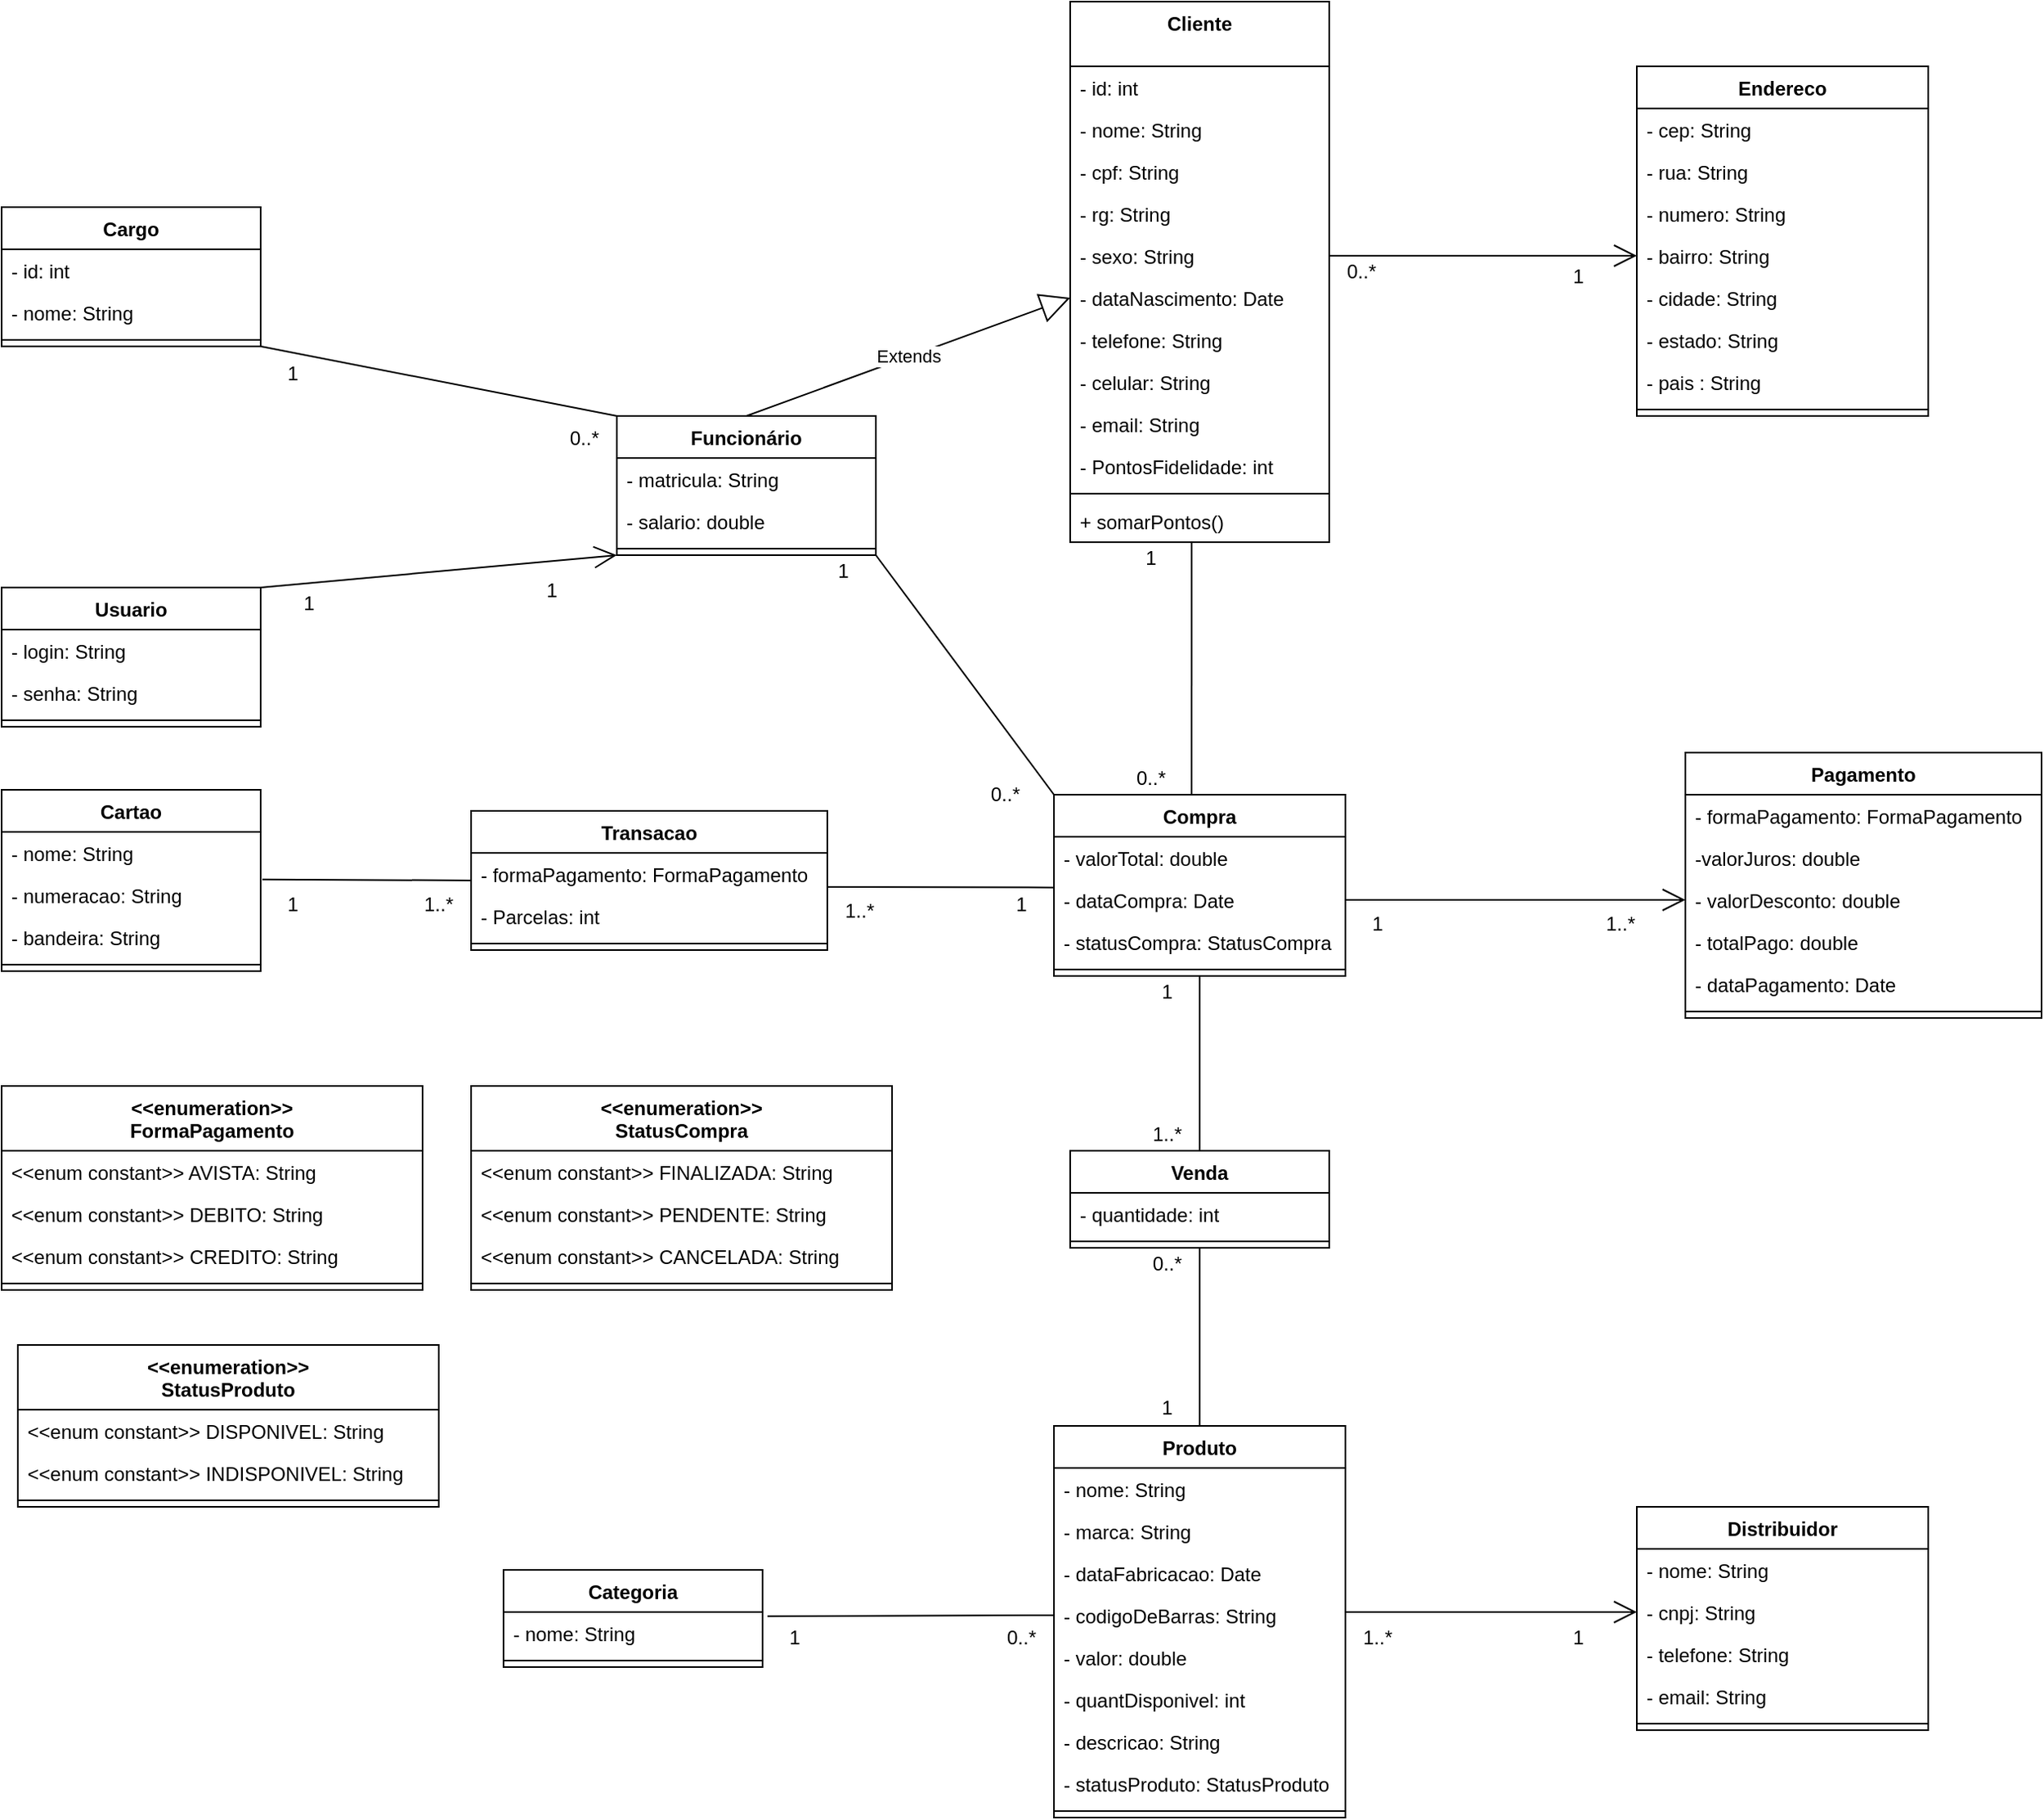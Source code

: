 <mxfile version="13.6.5" type="github">
  <diagram id="C5RBs43oDa-KdzZeNtuy" name="Page-1">
    <mxGraphModel dx="1609" dy="437" grid="1" gridSize="10" guides="1" tooltips="1" connect="1" arrows="1" fold="1" page="1" pageScale="1" pageWidth="827" pageHeight="1169" math="0" shadow="0">
      <root>
        <mxCell id="WIyWlLk6GJQsqaUBKTNV-0" />
        <mxCell id="WIyWlLk6GJQsqaUBKTNV-1" parent="WIyWlLk6GJQsqaUBKTNV-0" />
        <mxCell id="qI1OpF42xmCA_vxjapQO-12" value="Endereco" style="swimlane;fontStyle=1;align=center;verticalAlign=top;childLayout=stackLayout;horizontal=1;startSize=26;horizontalStack=0;resizeParent=1;resizeParentMax=0;resizeLast=0;collapsible=1;marginBottom=0;" parent="WIyWlLk6GJQsqaUBKTNV-1" vertex="1">
          <mxGeometry x="450" y="110" width="180" height="216" as="geometry" />
        </mxCell>
        <mxCell id="qI1OpF42xmCA_vxjapQO-13" value="- cep: String" style="text;strokeColor=none;fillColor=none;align=left;verticalAlign=top;spacingLeft=4;spacingRight=4;overflow=hidden;rotatable=0;points=[[0,0.5],[1,0.5]];portConstraint=eastwest;" parent="qI1OpF42xmCA_vxjapQO-12" vertex="1">
          <mxGeometry y="26" width="180" height="26" as="geometry" />
        </mxCell>
        <mxCell id="qI1OpF42xmCA_vxjapQO-14" value="- rua: String" style="text;strokeColor=none;fillColor=none;align=left;verticalAlign=top;spacingLeft=4;spacingRight=4;overflow=hidden;rotatable=0;points=[[0,0.5],[1,0.5]];portConstraint=eastwest;" parent="qI1OpF42xmCA_vxjapQO-12" vertex="1">
          <mxGeometry y="52" width="180" height="26" as="geometry" />
        </mxCell>
        <mxCell id="qI1OpF42xmCA_vxjapQO-15" value="- numero: String" style="text;strokeColor=none;fillColor=none;align=left;verticalAlign=top;spacingLeft=4;spacingRight=4;overflow=hidden;rotatable=0;points=[[0,0.5],[1,0.5]];portConstraint=eastwest;" parent="qI1OpF42xmCA_vxjapQO-12" vertex="1">
          <mxGeometry y="78" width="180" height="26" as="geometry" />
        </mxCell>
        <mxCell id="qI1OpF42xmCA_vxjapQO-16" value="- bairro: String" style="text;strokeColor=none;fillColor=none;align=left;verticalAlign=top;spacingLeft=4;spacingRight=4;overflow=hidden;rotatable=0;points=[[0,0.5],[1,0.5]];portConstraint=eastwest;" parent="qI1OpF42xmCA_vxjapQO-12" vertex="1">
          <mxGeometry y="104" width="180" height="26" as="geometry" />
        </mxCell>
        <mxCell id="qI1OpF42xmCA_vxjapQO-17" value="- cidade: String" style="text;strokeColor=none;fillColor=none;align=left;verticalAlign=top;spacingLeft=4;spacingRight=4;overflow=hidden;rotatable=0;points=[[0,0.5],[1,0.5]];portConstraint=eastwest;" parent="qI1OpF42xmCA_vxjapQO-12" vertex="1">
          <mxGeometry y="130" width="180" height="26" as="geometry" />
        </mxCell>
        <mxCell id="qI1OpF42xmCA_vxjapQO-18" value="- estado: String" style="text;strokeColor=none;fillColor=none;align=left;verticalAlign=top;spacingLeft=4;spacingRight=4;overflow=hidden;rotatable=0;points=[[0,0.5],[1,0.5]];portConstraint=eastwest;" parent="qI1OpF42xmCA_vxjapQO-12" vertex="1">
          <mxGeometry y="156" width="180" height="26" as="geometry" />
        </mxCell>
        <mxCell id="qI1OpF42xmCA_vxjapQO-19" value="- pais : String" style="text;strokeColor=none;fillColor=none;align=left;verticalAlign=top;spacingLeft=4;spacingRight=4;overflow=hidden;rotatable=0;points=[[0,0.5],[1,0.5]];portConstraint=eastwest;" parent="qI1OpF42xmCA_vxjapQO-12" vertex="1">
          <mxGeometry y="182" width="180" height="26" as="geometry" />
        </mxCell>
        <mxCell id="qI1OpF42xmCA_vxjapQO-22" value="" style="line;strokeWidth=1;fillColor=none;align=left;verticalAlign=middle;spacingTop=-1;spacingLeft=3;spacingRight=3;rotatable=0;labelPosition=right;points=[];portConstraint=eastwest;" parent="qI1OpF42xmCA_vxjapQO-12" vertex="1">
          <mxGeometry y="208" width="180" height="8" as="geometry" />
        </mxCell>
        <mxCell id="7NoG3UNUl1E0J3AhjVk_-10" value="Cliente" style="swimlane;fontStyle=1;align=center;verticalAlign=top;childLayout=stackLayout;horizontal=1;startSize=40;horizontalStack=0;resizeParent=1;resizeParentMax=0;resizeLast=0;collapsible=1;marginBottom=0;" parent="WIyWlLk6GJQsqaUBKTNV-1" vertex="1">
          <mxGeometry x="100" y="70" width="160" height="334" as="geometry" />
        </mxCell>
        <mxCell id="7NoG3UNUl1E0J3AhjVk_-18" value="- id: int " style="text;strokeColor=none;fillColor=none;align=left;verticalAlign=top;spacingLeft=4;spacingRight=4;overflow=hidden;rotatable=0;points=[[0,0.5],[1,0.5]];portConstraint=eastwest;" parent="7NoG3UNUl1E0J3AhjVk_-10" vertex="1">
          <mxGeometry y="40" width="160" height="26" as="geometry" />
        </mxCell>
        <mxCell id="7NoG3UNUl1E0J3AhjVk_-14" value="- nome: String" style="text;strokeColor=none;fillColor=none;align=left;verticalAlign=top;spacingLeft=4;spacingRight=4;overflow=hidden;rotatable=0;points=[[0,0.5],[1,0.5]];portConstraint=eastwest;" parent="7NoG3UNUl1E0J3AhjVk_-10" vertex="1">
          <mxGeometry y="66" width="160" height="26" as="geometry" />
        </mxCell>
        <mxCell id="7NoG3UNUl1E0J3AhjVk_-15" value="- cpf: String" style="text;strokeColor=none;fillColor=none;align=left;verticalAlign=top;spacingLeft=4;spacingRight=4;overflow=hidden;rotatable=0;points=[[0,0.5],[1,0.5]];portConstraint=eastwest;" parent="7NoG3UNUl1E0J3AhjVk_-10" vertex="1">
          <mxGeometry y="92" width="160" height="26" as="geometry" />
        </mxCell>
        <mxCell id="7NoG3UNUl1E0J3AhjVk_-11" value="- rg: String" style="text;strokeColor=none;fillColor=none;align=left;verticalAlign=top;spacingLeft=4;spacingRight=4;overflow=hidden;rotatable=0;points=[[0,0.5],[1,0.5]];portConstraint=eastwest;" parent="7NoG3UNUl1E0J3AhjVk_-10" vertex="1">
          <mxGeometry y="118" width="160" height="26" as="geometry" />
        </mxCell>
        <mxCell id="7NoG3UNUl1E0J3AhjVk_-22" value="- sexo: String" style="text;strokeColor=none;fillColor=none;align=left;verticalAlign=top;spacingLeft=4;spacingRight=4;overflow=hidden;rotatable=0;points=[[0,0.5],[1,0.5]];portConstraint=eastwest;" parent="7NoG3UNUl1E0J3AhjVk_-10" vertex="1">
          <mxGeometry y="144" width="160" height="26" as="geometry" />
        </mxCell>
        <mxCell id="7NoG3UNUl1E0J3AhjVk_-23" value="- dataNascimento: Date" style="text;strokeColor=none;fillColor=none;align=left;verticalAlign=top;spacingLeft=4;spacingRight=4;overflow=hidden;rotatable=0;points=[[0,0.5],[1,0.5]];portConstraint=eastwest;" parent="7NoG3UNUl1E0J3AhjVk_-10" vertex="1">
          <mxGeometry y="170" width="160" height="26" as="geometry" />
        </mxCell>
        <mxCell id="7NoG3UNUl1E0J3AhjVk_-19" value="- telefone: String" style="text;strokeColor=none;fillColor=none;align=left;verticalAlign=top;spacingLeft=4;spacingRight=4;overflow=hidden;rotatable=0;points=[[0,0.5],[1,0.5]];portConstraint=eastwest;" parent="7NoG3UNUl1E0J3AhjVk_-10" vertex="1">
          <mxGeometry y="196" width="160" height="26" as="geometry" />
        </mxCell>
        <mxCell id="7NoG3UNUl1E0J3AhjVk_-20" value="- celular: String" style="text;strokeColor=none;fillColor=none;align=left;verticalAlign=top;spacingLeft=4;spacingRight=4;overflow=hidden;rotatable=0;points=[[0,0.5],[1,0.5]];portConstraint=eastwest;" parent="7NoG3UNUl1E0J3AhjVk_-10" vertex="1">
          <mxGeometry y="222" width="160" height="26" as="geometry" />
        </mxCell>
        <mxCell id="7NoG3UNUl1E0J3AhjVk_-21" value="- email: String" style="text;strokeColor=none;fillColor=none;align=left;verticalAlign=top;spacingLeft=4;spacingRight=4;overflow=hidden;rotatable=0;points=[[0,0.5],[1,0.5]];portConstraint=eastwest;" parent="7NoG3UNUl1E0J3AhjVk_-10" vertex="1">
          <mxGeometry y="248" width="160" height="26" as="geometry" />
        </mxCell>
        <mxCell id="7NoG3UNUl1E0J3AhjVk_-25" value="- PontosFidelidade: int" style="text;strokeColor=none;fillColor=none;align=left;verticalAlign=top;spacingLeft=4;spacingRight=4;overflow=hidden;rotatable=0;points=[[0,0.5],[1,0.5]];portConstraint=eastwest;" parent="7NoG3UNUl1E0J3AhjVk_-10" vertex="1">
          <mxGeometry y="274" width="160" height="26" as="geometry" />
        </mxCell>
        <mxCell id="7NoG3UNUl1E0J3AhjVk_-12" value="" style="line;strokeWidth=1;fillColor=none;align=left;verticalAlign=middle;spacingTop=-1;spacingLeft=3;spacingRight=3;rotatable=0;labelPosition=right;points=[];portConstraint=eastwest;" parent="7NoG3UNUl1E0J3AhjVk_-10" vertex="1">
          <mxGeometry y="300" width="160" height="8" as="geometry" />
        </mxCell>
        <mxCell id="7NoG3UNUl1E0J3AhjVk_-27" value="+ somarPontos()" style="text;strokeColor=none;fillColor=none;align=left;verticalAlign=top;spacingLeft=4;spacingRight=4;overflow=hidden;rotatable=0;points=[[0,0.5],[1,0.5]];portConstraint=eastwest;" parent="7NoG3UNUl1E0J3AhjVk_-10" vertex="1">
          <mxGeometry y="308" width="160" height="26" as="geometry" />
        </mxCell>
        <mxCell id="7NoG3UNUl1E0J3AhjVk_-28" value="Funcionário" style="swimlane;fontStyle=1;align=center;verticalAlign=top;childLayout=stackLayout;horizontal=1;startSize=26;horizontalStack=0;resizeParent=1;resizeParentMax=0;resizeLast=0;collapsible=1;marginBottom=0;" parent="WIyWlLk6GJQsqaUBKTNV-1" vertex="1">
          <mxGeometry x="-180" y="326" width="160" height="86" as="geometry" />
        </mxCell>
        <mxCell id="7NoG3UNUl1E0J3AhjVk_-29" value="- matricula: String" style="text;strokeColor=none;fillColor=none;align=left;verticalAlign=top;spacingLeft=4;spacingRight=4;overflow=hidden;rotatable=0;points=[[0,0.5],[1,0.5]];portConstraint=eastwest;" parent="7NoG3UNUl1E0J3AhjVk_-28" vertex="1">
          <mxGeometry y="26" width="160" height="26" as="geometry" />
        </mxCell>
        <mxCell id="7NoG3UNUl1E0J3AhjVk_-32" value="- salario: double" style="text;strokeColor=none;fillColor=none;align=left;verticalAlign=top;spacingLeft=4;spacingRight=4;overflow=hidden;rotatable=0;points=[[0,0.5],[1,0.5]];portConstraint=eastwest;" parent="7NoG3UNUl1E0J3AhjVk_-28" vertex="1">
          <mxGeometry y="52" width="160" height="26" as="geometry" />
        </mxCell>
        <mxCell id="7NoG3UNUl1E0J3AhjVk_-30" value="" style="line;strokeWidth=1;fillColor=none;align=left;verticalAlign=middle;spacingTop=-1;spacingLeft=3;spacingRight=3;rotatable=0;labelPosition=right;points=[];portConstraint=eastwest;" parent="7NoG3UNUl1E0J3AhjVk_-28" vertex="1">
          <mxGeometry y="78" width="160" height="8" as="geometry" />
        </mxCell>
        <mxCell id="TC2_p8cosXLe8FMcgoBt-4" value="" style="endArrow=open;endFill=1;endSize=12;html=1;entryX=0;entryY=0.5;entryDx=0;entryDy=0;exitX=1;exitY=0.5;exitDx=0;exitDy=0;" edge="1" parent="WIyWlLk6GJQsqaUBKTNV-1" source="7NoG3UNUl1E0J3AhjVk_-22" target="qI1OpF42xmCA_vxjapQO-16">
          <mxGeometry width="160" relative="1" as="geometry">
            <mxPoint x="240" y="280" as="sourcePoint" />
            <mxPoint x="400" y="280" as="targetPoint" />
          </mxGeometry>
        </mxCell>
        <mxCell id="TC2_p8cosXLe8FMcgoBt-5" value="0..*" style="text;html=1;strokeColor=none;fillColor=none;align=center;verticalAlign=middle;whiteSpace=wrap;rounded=0;" vertex="1" parent="WIyWlLk6GJQsqaUBKTNV-1">
          <mxGeometry x="260" y="227" width="40" height="20" as="geometry" />
        </mxCell>
        <mxCell id="TC2_p8cosXLe8FMcgoBt-6" value="1" style="text;html=1;strokeColor=none;fillColor=none;align=center;verticalAlign=middle;whiteSpace=wrap;rounded=0;" vertex="1" parent="WIyWlLk6GJQsqaUBKTNV-1">
          <mxGeometry x="394" y="230" width="40" height="20" as="geometry" />
        </mxCell>
        <mxCell id="TC2_p8cosXLe8FMcgoBt-9" value="Extends" style="endArrow=block;endSize=16;endFill=0;html=1;entryX=0;entryY=0.5;entryDx=0;entryDy=0;exitX=0.5;exitY=0;exitDx=0;exitDy=0;" edge="1" parent="WIyWlLk6GJQsqaUBKTNV-1" source="7NoG3UNUl1E0J3AhjVk_-28" target="7NoG3UNUl1E0J3AhjVk_-23">
          <mxGeometry width="160" relative="1" as="geometry">
            <mxPoint x="-340" y="380" as="sourcePoint" />
            <mxPoint x="-180" y="380" as="targetPoint" />
          </mxGeometry>
        </mxCell>
        <mxCell id="7NoG3UNUl1E0J3AhjVk_-61" value="Compra" style="swimlane;fontStyle=1;align=center;verticalAlign=top;childLayout=stackLayout;horizontal=1;startSize=26;horizontalStack=0;resizeParent=1;resizeParentMax=0;resizeLast=0;collapsible=1;marginBottom=0;" parent="WIyWlLk6GJQsqaUBKTNV-1" vertex="1">
          <mxGeometry x="90" y="560" width="180" height="112" as="geometry" />
        </mxCell>
        <mxCell id="7NoG3UNUl1E0J3AhjVk_-62" value="- valorTotal: double" style="text;strokeColor=none;fillColor=none;align=left;verticalAlign=top;spacingLeft=4;spacingRight=4;overflow=hidden;rotatable=0;points=[[0,0.5],[1,0.5]];portConstraint=eastwest;" parent="7NoG3UNUl1E0J3AhjVk_-61" vertex="1">
          <mxGeometry y="26" width="180" height="26" as="geometry" />
        </mxCell>
        <mxCell id="7NoG3UNUl1E0J3AhjVk_-66" value="- dataCompra: Date" style="text;strokeColor=none;fillColor=none;align=left;verticalAlign=top;spacingLeft=4;spacingRight=4;overflow=hidden;rotatable=0;points=[[0,0.5],[1,0.5]];portConstraint=eastwest;" parent="7NoG3UNUl1E0J3AhjVk_-61" vertex="1">
          <mxGeometry y="52" width="180" height="26" as="geometry" />
        </mxCell>
        <mxCell id="7NoG3UNUl1E0J3AhjVk_-79" value="- statusCompra: StatusCompra" style="text;strokeColor=none;fillColor=none;align=left;verticalAlign=top;spacingLeft=4;spacingRight=4;overflow=hidden;rotatable=0;points=[[0,0.5],[1,0.5]];portConstraint=eastwest;" parent="7NoG3UNUl1E0J3AhjVk_-61" vertex="1">
          <mxGeometry y="78" width="180" height="26" as="geometry" />
        </mxCell>
        <mxCell id="7NoG3UNUl1E0J3AhjVk_-63" value="" style="line;strokeWidth=1;fillColor=none;align=left;verticalAlign=middle;spacingTop=-1;spacingLeft=3;spacingRight=3;rotatable=0;labelPosition=right;points=[];portConstraint=eastwest;" parent="7NoG3UNUl1E0J3AhjVk_-61" vertex="1">
          <mxGeometry y="104" width="180" height="8" as="geometry" />
        </mxCell>
        <mxCell id="TC2_p8cosXLe8FMcgoBt-10" value="" style="endArrow=none;html=1;entryX=0.469;entryY=1;entryDx=0;entryDy=0;entryPerimeter=0;" edge="1" parent="WIyWlLk6GJQsqaUBKTNV-1" target="7NoG3UNUl1E0J3AhjVk_-27">
          <mxGeometry width="50" height="50" relative="1" as="geometry">
            <mxPoint x="175" y="560" as="sourcePoint" />
            <mxPoint x="230" y="550" as="targetPoint" />
          </mxGeometry>
        </mxCell>
        <mxCell id="TC2_p8cosXLe8FMcgoBt-11" value="0..*" style="text;html=1;strokeColor=none;fillColor=none;align=center;verticalAlign=middle;whiteSpace=wrap;rounded=0;" vertex="1" parent="WIyWlLk6GJQsqaUBKTNV-1">
          <mxGeometry x="130" y="540" width="40" height="20" as="geometry" />
        </mxCell>
        <mxCell id="TC2_p8cosXLe8FMcgoBt-12" value="1" style="text;html=1;strokeColor=none;fillColor=none;align=center;verticalAlign=middle;whiteSpace=wrap;rounded=0;" vertex="1" parent="WIyWlLk6GJQsqaUBKTNV-1">
          <mxGeometry x="130" y="404" width="40" height="20" as="geometry" />
        </mxCell>
        <mxCell id="TC2_p8cosXLe8FMcgoBt-13" value="" style="endArrow=none;html=1;exitX=0;exitY=0;exitDx=0;exitDy=0;entryX=1;entryY=1;entryDx=0;entryDy=0;" edge="1" parent="WIyWlLk6GJQsqaUBKTNV-1" source="7NoG3UNUl1E0J3AhjVk_-61" target="7NoG3UNUl1E0J3AhjVk_-28">
          <mxGeometry width="50" height="50" relative="1" as="geometry">
            <mxPoint x="180" y="500" as="sourcePoint" />
            <mxPoint x="230" y="450" as="targetPoint" />
          </mxGeometry>
        </mxCell>
        <mxCell id="TC2_p8cosXLe8FMcgoBt-14" value="0..*" style="text;html=1;strokeColor=none;fillColor=none;align=center;verticalAlign=middle;whiteSpace=wrap;rounded=0;" vertex="1" parent="WIyWlLk6GJQsqaUBKTNV-1">
          <mxGeometry x="40" y="550" width="40" height="20" as="geometry" />
        </mxCell>
        <mxCell id="TC2_p8cosXLe8FMcgoBt-15" value="1" style="text;html=1;strokeColor=none;fillColor=none;align=center;verticalAlign=middle;whiteSpace=wrap;rounded=0;" vertex="1" parent="WIyWlLk6GJQsqaUBKTNV-1">
          <mxGeometry x="-60" y="412" width="40" height="20" as="geometry" />
        </mxCell>
        <mxCell id="7NoG3UNUl1E0J3AhjVk_-67" value="Pagamento" style="swimlane;fontStyle=1;align=center;verticalAlign=top;childLayout=stackLayout;horizontal=1;startSize=26;horizontalStack=0;resizeParent=1;resizeParentMax=0;resizeLast=0;collapsible=1;marginBottom=0;" parent="WIyWlLk6GJQsqaUBKTNV-1" vertex="1">
          <mxGeometry x="480" y="534" width="220" height="164" as="geometry" />
        </mxCell>
        <mxCell id="qI1OpF42xmCA_vxjapQO-11" value="- formaPagamento: FormaPagamento" style="text;strokeColor=none;fillColor=none;align=left;verticalAlign=top;spacingLeft=4;spacingRight=4;overflow=hidden;rotatable=0;points=[[0,0.5],[1,0.5]];portConstraint=eastwest;" parent="7NoG3UNUl1E0J3AhjVk_-67" vertex="1">
          <mxGeometry y="26" width="220" height="26" as="geometry" />
        </mxCell>
        <mxCell id="7NoG3UNUl1E0J3AhjVk_-71" value="-valorJuros: double" style="text;strokeColor=none;fillColor=none;align=left;verticalAlign=top;spacingLeft=4;spacingRight=4;overflow=hidden;rotatable=0;points=[[0,0.5],[1,0.5]];portConstraint=eastwest;" parent="7NoG3UNUl1E0J3AhjVk_-67" vertex="1">
          <mxGeometry y="52" width="220" height="26" as="geometry" />
        </mxCell>
        <mxCell id="7NoG3UNUl1E0J3AhjVk_-68" value="- valorDesconto: double" style="text;strokeColor=none;fillColor=none;align=left;verticalAlign=top;spacingLeft=4;spacingRight=4;overflow=hidden;rotatable=0;points=[[0,0.5],[1,0.5]];portConstraint=eastwest;" parent="7NoG3UNUl1E0J3AhjVk_-67" vertex="1">
          <mxGeometry y="78" width="220" height="26" as="geometry" />
        </mxCell>
        <mxCell id="7NoG3UNUl1E0J3AhjVk_-72" value="- totalPago: double" style="text;strokeColor=none;fillColor=none;align=left;verticalAlign=top;spacingLeft=4;spacingRight=4;overflow=hidden;rotatable=0;points=[[0,0.5],[1,0.5]];portConstraint=eastwest;" parent="7NoG3UNUl1E0J3AhjVk_-67" vertex="1">
          <mxGeometry y="104" width="220" height="26" as="geometry" />
        </mxCell>
        <mxCell id="7NoG3UNUl1E0J3AhjVk_-73" value="- dataPagamento: Date" style="text;strokeColor=none;fillColor=none;align=left;verticalAlign=top;spacingLeft=4;spacingRight=4;overflow=hidden;rotatable=0;points=[[0,0.5],[1,0.5]];portConstraint=eastwest;" parent="7NoG3UNUl1E0J3AhjVk_-67" vertex="1">
          <mxGeometry y="130" width="220" height="26" as="geometry" />
        </mxCell>
        <mxCell id="7NoG3UNUl1E0J3AhjVk_-69" value="" style="line;strokeWidth=1;fillColor=none;align=left;verticalAlign=middle;spacingTop=-1;spacingLeft=3;spacingRight=3;rotatable=0;labelPosition=right;points=[];portConstraint=eastwest;" parent="7NoG3UNUl1E0J3AhjVk_-67" vertex="1">
          <mxGeometry y="156" width="220" height="8" as="geometry" />
        </mxCell>
        <mxCell id="TC2_p8cosXLe8FMcgoBt-24" value="Transacao" style="swimlane;fontStyle=1;align=center;verticalAlign=top;childLayout=stackLayout;horizontal=1;startSize=26;horizontalStack=0;resizeParent=1;resizeParentMax=0;resizeLast=0;collapsible=1;marginBottom=0;" vertex="1" parent="WIyWlLk6GJQsqaUBKTNV-1">
          <mxGeometry x="-270" y="570" width="220" height="86" as="geometry" />
        </mxCell>
        <mxCell id="TC2_p8cosXLe8FMcgoBt-41" value="- formaPagamento: FormaPagamento" style="text;strokeColor=none;fillColor=none;align=left;verticalAlign=top;spacingLeft=4;spacingRight=4;overflow=hidden;rotatable=0;points=[[0,0.5],[1,0.5]];portConstraint=eastwest;" vertex="1" parent="TC2_p8cosXLe8FMcgoBt-24">
          <mxGeometry y="26" width="220" height="26" as="geometry" />
        </mxCell>
        <mxCell id="TC2_p8cosXLe8FMcgoBt-25" value="- Parcelas: int" style="text;strokeColor=none;fillColor=none;align=left;verticalAlign=top;spacingLeft=4;spacingRight=4;overflow=hidden;rotatable=0;points=[[0,0.5],[1,0.5]];portConstraint=eastwest;" vertex="1" parent="TC2_p8cosXLe8FMcgoBt-24">
          <mxGeometry y="52" width="220" height="26" as="geometry" />
        </mxCell>
        <mxCell id="TC2_p8cosXLe8FMcgoBt-26" value="" style="line;strokeWidth=1;fillColor=none;align=left;verticalAlign=middle;spacingTop=-1;spacingLeft=3;spacingRight=3;rotatable=0;labelPosition=right;points=[];portConstraint=eastwest;" vertex="1" parent="TC2_p8cosXLe8FMcgoBt-24">
          <mxGeometry y="78" width="220" height="8" as="geometry" />
        </mxCell>
        <mxCell id="qI1OpF42xmCA_vxjapQO-31" value="Cartao" style="swimlane;fontStyle=1;align=center;verticalAlign=top;childLayout=stackLayout;horizontal=1;startSize=26;horizontalStack=0;resizeParent=1;resizeParentMax=0;resizeLast=0;collapsible=1;marginBottom=0;" parent="WIyWlLk6GJQsqaUBKTNV-1" vertex="1">
          <mxGeometry x="-560" y="557" width="160" height="112" as="geometry" />
        </mxCell>
        <mxCell id="qI1OpF42xmCA_vxjapQO-32" value="- nome: String" style="text;strokeColor=none;fillColor=none;align=left;verticalAlign=top;spacingLeft=4;spacingRight=4;overflow=hidden;rotatable=0;points=[[0,0.5],[1,0.5]];portConstraint=eastwest;" parent="qI1OpF42xmCA_vxjapQO-31" vertex="1">
          <mxGeometry y="26" width="160" height="26" as="geometry" />
        </mxCell>
        <mxCell id="qI1OpF42xmCA_vxjapQO-33" value="- numeracao: String" style="text;strokeColor=none;fillColor=none;align=left;verticalAlign=top;spacingLeft=4;spacingRight=4;overflow=hidden;rotatable=0;points=[[0,0.5],[1,0.5]];portConstraint=eastwest;" parent="qI1OpF42xmCA_vxjapQO-31" vertex="1">
          <mxGeometry y="52" width="160" height="26" as="geometry" />
        </mxCell>
        <mxCell id="qI1OpF42xmCA_vxjapQO-35" value="- bandeira: String" style="text;strokeColor=none;fillColor=none;align=left;verticalAlign=top;spacingLeft=4;spacingRight=4;overflow=hidden;rotatable=0;points=[[0,0.5],[1,0.5]];portConstraint=eastwest;" parent="qI1OpF42xmCA_vxjapQO-31" vertex="1">
          <mxGeometry y="78" width="160" height="26" as="geometry" />
        </mxCell>
        <mxCell id="qI1OpF42xmCA_vxjapQO-34" value="" style="line;strokeWidth=1;fillColor=none;align=left;verticalAlign=middle;spacingTop=-1;spacingLeft=3;spacingRight=3;rotatable=0;labelPosition=right;points=[];portConstraint=eastwest;" parent="qI1OpF42xmCA_vxjapQO-31" vertex="1">
          <mxGeometry y="104" width="160" height="8" as="geometry" />
        </mxCell>
        <mxCell id="TC2_p8cosXLe8FMcgoBt-21" value="" style="endArrow=open;endFill=1;endSize=12;html=1;exitX=1;exitY=0.5;exitDx=0;exitDy=0;entryX=0;entryY=0.5;entryDx=0;entryDy=0;" edge="1" parent="WIyWlLk6GJQsqaUBKTNV-1" source="7NoG3UNUl1E0J3AhjVk_-66" target="7NoG3UNUl1E0J3AhjVk_-68">
          <mxGeometry width="160" relative="1" as="geometry">
            <mxPoint x="130" y="780" as="sourcePoint" />
            <mxPoint x="290" y="780" as="targetPoint" />
          </mxGeometry>
        </mxCell>
        <mxCell id="TC2_p8cosXLe8FMcgoBt-22" value="1" style="text;html=1;strokeColor=none;fillColor=none;align=center;verticalAlign=middle;whiteSpace=wrap;rounded=0;" vertex="1" parent="WIyWlLk6GJQsqaUBKTNV-1">
          <mxGeometry x="270" y="630" width="40" height="20" as="geometry" />
        </mxCell>
        <mxCell id="TC2_p8cosXLe8FMcgoBt-23" value="1..*" style="text;html=1;strokeColor=none;fillColor=none;align=center;verticalAlign=middle;whiteSpace=wrap;rounded=0;" vertex="1" parent="WIyWlLk6GJQsqaUBKTNV-1">
          <mxGeometry x="420" y="630" width="40" height="20" as="geometry" />
        </mxCell>
        <mxCell id="qI1OpF42xmCA_vxjapQO-23" value="Cargo" style="swimlane;fontStyle=1;align=center;verticalAlign=top;childLayout=stackLayout;horizontal=1;startSize=26;horizontalStack=0;resizeParent=1;resizeParentMax=0;resizeLast=0;collapsible=1;marginBottom=0;" parent="WIyWlLk6GJQsqaUBKTNV-1" vertex="1">
          <mxGeometry x="-560" y="197" width="160" height="86" as="geometry" />
        </mxCell>
        <mxCell id="qI1OpF42xmCA_vxjapQO-24" value="- id: int" style="text;strokeColor=none;fillColor=none;align=left;verticalAlign=top;spacingLeft=4;spacingRight=4;overflow=hidden;rotatable=0;points=[[0,0.5],[1,0.5]];portConstraint=eastwest;" parent="qI1OpF42xmCA_vxjapQO-23" vertex="1">
          <mxGeometry y="26" width="160" height="26" as="geometry" />
        </mxCell>
        <mxCell id="qI1OpF42xmCA_vxjapQO-25" value="- nome: String" style="text;strokeColor=none;fillColor=none;align=left;verticalAlign=top;spacingLeft=4;spacingRight=4;overflow=hidden;rotatable=0;points=[[0,0.5],[1,0.5]];portConstraint=eastwest;" parent="qI1OpF42xmCA_vxjapQO-23" vertex="1">
          <mxGeometry y="52" width="160" height="26" as="geometry" />
        </mxCell>
        <mxCell id="qI1OpF42xmCA_vxjapQO-26" value="" style="line;strokeWidth=1;fillColor=none;align=left;verticalAlign=middle;spacingTop=-1;spacingLeft=3;spacingRight=3;rotatable=0;labelPosition=right;points=[];portConstraint=eastwest;" parent="qI1OpF42xmCA_vxjapQO-23" vertex="1">
          <mxGeometry y="78" width="160" height="8" as="geometry" />
        </mxCell>
        <mxCell id="qI1OpF42xmCA_vxjapQO-6" value="&lt;&lt;enumeration&gt;&gt;&#xa;FormaPagamento" style="swimlane;fontStyle=1;align=center;verticalAlign=top;childLayout=stackLayout;horizontal=1;startSize=40;horizontalStack=0;resizeParent=1;resizeParentMax=0;resizeLast=0;collapsible=1;marginBottom=0;" parent="WIyWlLk6GJQsqaUBKTNV-1" vertex="1">
          <mxGeometry x="-560" y="740" width="260" height="126" as="geometry" />
        </mxCell>
        <mxCell id="qI1OpF42xmCA_vxjapQO-7" value="&lt;&lt;enum constant&gt;&gt; AVISTA: String" style="text;strokeColor=none;fillColor=none;align=left;verticalAlign=top;spacingLeft=4;spacingRight=4;overflow=hidden;rotatable=0;points=[[0,0.5],[1,0.5]];portConstraint=eastwest;" parent="qI1OpF42xmCA_vxjapQO-6" vertex="1">
          <mxGeometry y="40" width="260" height="26" as="geometry" />
        </mxCell>
        <mxCell id="qI1OpF42xmCA_vxjapQO-8" value="&lt;&lt;enum constant&gt;&gt; DEBITO: String" style="text;strokeColor=none;fillColor=none;align=left;verticalAlign=top;spacingLeft=4;spacingRight=4;overflow=hidden;rotatable=0;points=[[0,0.5],[1,0.5]];portConstraint=eastwest;" parent="qI1OpF42xmCA_vxjapQO-6" vertex="1">
          <mxGeometry y="66" width="260" height="26" as="geometry" />
        </mxCell>
        <mxCell id="qI1OpF42xmCA_vxjapQO-9" value="&lt;&lt;enum constant&gt;&gt; CREDITO: String" style="text;strokeColor=none;fillColor=none;align=left;verticalAlign=top;spacingLeft=4;spacingRight=4;overflow=hidden;rotatable=0;points=[[0,0.5],[1,0.5]];portConstraint=eastwest;" parent="qI1OpF42xmCA_vxjapQO-6" vertex="1">
          <mxGeometry y="92" width="260" height="26" as="geometry" />
        </mxCell>
        <mxCell id="qI1OpF42xmCA_vxjapQO-10" value="" style="line;strokeWidth=1;fillColor=none;align=left;verticalAlign=middle;spacingTop=-1;spacingLeft=3;spacingRight=3;rotatable=0;labelPosition=right;points=[];portConstraint=eastwest;" parent="qI1OpF42xmCA_vxjapQO-6" vertex="1">
          <mxGeometry y="118" width="260" height="8" as="geometry" />
        </mxCell>
        <mxCell id="TC2_p8cosXLe8FMcgoBt-33" value="" style="endArrow=none;html=1;exitX=1.006;exitY=0.128;exitDx=0;exitDy=0;exitPerimeter=0;entryX=0;entryY=0.5;entryDx=0;entryDy=0;" edge="1" parent="WIyWlLk6GJQsqaUBKTNV-1" source="qI1OpF42xmCA_vxjapQO-33" target="TC2_p8cosXLe8FMcgoBt-24">
          <mxGeometry width="50" height="50" relative="1" as="geometry">
            <mxPoint x="-170" y="400" as="sourcePoint" />
            <mxPoint x="-120" y="350" as="targetPoint" />
          </mxGeometry>
        </mxCell>
        <mxCell id="TC2_p8cosXLe8FMcgoBt-36" value="" style="endArrow=none;html=1;entryX=0;entryY=0.205;entryDx=0;entryDy=0;entryPerimeter=0;" edge="1" parent="WIyWlLk6GJQsqaUBKTNV-1" target="7NoG3UNUl1E0J3AhjVk_-66">
          <mxGeometry width="50" height="50" relative="1" as="geometry">
            <mxPoint x="-50" y="617" as="sourcePoint" />
            <mxPoint x="-120" y="450" as="targetPoint" />
          </mxGeometry>
        </mxCell>
        <mxCell id="TC2_p8cosXLe8FMcgoBt-37" value="1" style="text;html=1;strokeColor=none;fillColor=none;align=center;verticalAlign=middle;whiteSpace=wrap;rounded=0;" vertex="1" parent="WIyWlLk6GJQsqaUBKTNV-1">
          <mxGeometry x="-400" y="618" width="40" height="20" as="geometry" />
        </mxCell>
        <mxCell id="TC2_p8cosXLe8FMcgoBt-40" value="1" style="text;html=1;strokeColor=none;fillColor=none;align=center;verticalAlign=middle;whiteSpace=wrap;rounded=0;" vertex="1" parent="WIyWlLk6GJQsqaUBKTNV-1">
          <mxGeometry x="50" y="618" width="40" height="20" as="geometry" />
        </mxCell>
        <mxCell id="TC2_p8cosXLe8FMcgoBt-43" value="1..*" style="text;html=1;strokeColor=none;fillColor=none;align=center;verticalAlign=middle;whiteSpace=wrap;rounded=0;" vertex="1" parent="WIyWlLk6GJQsqaUBKTNV-1">
          <mxGeometry x="-310" y="618" width="40" height="20" as="geometry" />
        </mxCell>
        <mxCell id="TC2_p8cosXLe8FMcgoBt-44" value="1..*" style="text;html=1;strokeColor=none;fillColor=none;align=center;verticalAlign=middle;whiteSpace=wrap;rounded=0;" vertex="1" parent="WIyWlLk6GJQsqaUBKTNV-1">
          <mxGeometry x="-50" y="622" width="40" height="20" as="geometry" />
        </mxCell>
        <mxCell id="qI1OpF42xmCA_vxjapQO-27" value="Usuario" style="swimlane;fontStyle=1;align=center;verticalAlign=top;childLayout=stackLayout;horizontal=1;startSize=26;horizontalStack=0;resizeParent=1;resizeParentMax=0;resizeLast=0;collapsible=1;marginBottom=0;" parent="WIyWlLk6GJQsqaUBKTNV-1" vertex="1">
          <mxGeometry x="-560" y="432" width="160" height="86" as="geometry" />
        </mxCell>
        <mxCell id="qI1OpF42xmCA_vxjapQO-28" value="- login: String" style="text;strokeColor=none;fillColor=none;align=left;verticalAlign=top;spacingLeft=4;spacingRight=4;overflow=hidden;rotatable=0;points=[[0,0.5],[1,0.5]];portConstraint=eastwest;" parent="qI1OpF42xmCA_vxjapQO-27" vertex="1">
          <mxGeometry y="26" width="160" height="26" as="geometry" />
        </mxCell>
        <mxCell id="qI1OpF42xmCA_vxjapQO-29" value="- senha: String" style="text;strokeColor=none;fillColor=none;align=left;verticalAlign=top;spacingLeft=4;spacingRight=4;overflow=hidden;rotatable=0;points=[[0,0.5],[1,0.5]];portConstraint=eastwest;" parent="qI1OpF42xmCA_vxjapQO-27" vertex="1">
          <mxGeometry y="52" width="160" height="26" as="geometry" />
        </mxCell>
        <mxCell id="qI1OpF42xmCA_vxjapQO-30" value="" style="line;strokeWidth=1;fillColor=none;align=left;verticalAlign=middle;spacingTop=-1;spacingLeft=3;spacingRight=3;rotatable=0;labelPosition=right;points=[];portConstraint=eastwest;" parent="qI1OpF42xmCA_vxjapQO-27" vertex="1">
          <mxGeometry y="78" width="160" height="8" as="geometry" />
        </mxCell>
        <mxCell id="7NoG3UNUl1E0J3AhjVk_-34" value="Produto" style="swimlane;fontStyle=1;align=center;verticalAlign=top;childLayout=stackLayout;horizontal=1;startSize=26;horizontalStack=0;resizeParent=1;resizeParentMax=0;resizeLast=0;collapsible=1;marginBottom=0;" parent="WIyWlLk6GJQsqaUBKTNV-1" vertex="1">
          <mxGeometry x="90" y="950" width="180" height="242" as="geometry" />
        </mxCell>
        <mxCell id="7NoG3UNUl1E0J3AhjVk_-35" value="- nome: String" style="text;strokeColor=none;fillColor=none;align=left;verticalAlign=top;spacingLeft=4;spacingRight=4;overflow=hidden;rotatable=0;points=[[0,0.5],[1,0.5]];portConstraint=eastwest;" parent="7NoG3UNUl1E0J3AhjVk_-34" vertex="1">
          <mxGeometry y="26" width="180" height="26" as="geometry" />
        </mxCell>
        <mxCell id="7NoG3UNUl1E0J3AhjVk_-38" value="- marca: String" style="text;strokeColor=none;fillColor=none;align=left;verticalAlign=top;spacingLeft=4;spacingRight=4;overflow=hidden;rotatable=0;points=[[0,0.5],[1,0.5]];portConstraint=eastwest;" parent="7NoG3UNUl1E0J3AhjVk_-34" vertex="1">
          <mxGeometry y="52" width="180" height="26" as="geometry" />
        </mxCell>
        <mxCell id="7NoG3UNUl1E0J3AhjVk_-42" value="- dataFabricacao: Date" style="text;strokeColor=none;fillColor=none;align=left;verticalAlign=top;spacingLeft=4;spacingRight=4;overflow=hidden;rotatable=0;points=[[0,0.5],[1,0.5]];portConstraint=eastwest;" parent="7NoG3UNUl1E0J3AhjVk_-34" vertex="1">
          <mxGeometry y="78" width="180" height="26" as="geometry" />
        </mxCell>
        <mxCell id="7NoG3UNUl1E0J3AhjVk_-39" value="- codigoDeBarras: String" style="text;strokeColor=none;fillColor=none;align=left;verticalAlign=top;spacingLeft=4;spacingRight=4;overflow=hidden;rotatable=0;points=[[0,0.5],[1,0.5]];portConstraint=eastwest;" parent="7NoG3UNUl1E0J3AhjVk_-34" vertex="1">
          <mxGeometry y="104" width="180" height="26" as="geometry" />
        </mxCell>
        <mxCell id="7NoG3UNUl1E0J3AhjVk_-40" value="- valor: double" style="text;strokeColor=none;fillColor=none;align=left;verticalAlign=top;spacingLeft=4;spacingRight=4;overflow=hidden;rotatable=0;points=[[0,0.5],[1,0.5]];portConstraint=eastwest;" parent="7NoG3UNUl1E0J3AhjVk_-34" vertex="1">
          <mxGeometry y="130" width="180" height="26" as="geometry" />
        </mxCell>
        <mxCell id="7NoG3UNUl1E0J3AhjVk_-41" value="- quantDisponivel: int" style="text;strokeColor=none;fillColor=none;align=left;verticalAlign=top;spacingLeft=4;spacingRight=4;overflow=hidden;rotatable=0;points=[[0,0.5],[1,0.5]];portConstraint=eastwest;" parent="7NoG3UNUl1E0J3AhjVk_-34" vertex="1">
          <mxGeometry y="156" width="180" height="26" as="geometry" />
        </mxCell>
        <mxCell id="7NoG3UNUl1E0J3AhjVk_-59" value="- descricao: String" style="text;strokeColor=none;fillColor=none;align=left;verticalAlign=top;spacingLeft=4;spacingRight=4;overflow=hidden;rotatable=0;points=[[0,0.5],[1,0.5]];portConstraint=eastwest;" parent="7NoG3UNUl1E0J3AhjVk_-34" vertex="1">
          <mxGeometry y="182" width="180" height="26" as="geometry" />
        </mxCell>
        <mxCell id="7NoG3UNUl1E0J3AhjVk_-43" value="- statusProduto: StatusProduto" style="text;strokeColor=none;fillColor=none;align=left;verticalAlign=top;spacingLeft=4;spacingRight=4;overflow=hidden;rotatable=0;points=[[0,0.5],[1,0.5]];portConstraint=eastwest;" parent="7NoG3UNUl1E0J3AhjVk_-34" vertex="1">
          <mxGeometry y="208" width="180" height="26" as="geometry" />
        </mxCell>
        <mxCell id="7NoG3UNUl1E0J3AhjVk_-36" value="" style="line;strokeWidth=1;fillColor=none;align=left;verticalAlign=middle;spacingTop=-1;spacingLeft=3;spacingRight=3;rotatable=0;labelPosition=right;points=[];portConstraint=eastwest;" parent="7NoG3UNUl1E0J3AhjVk_-34" vertex="1">
          <mxGeometry y="234" width="180" height="8" as="geometry" />
        </mxCell>
        <mxCell id="TC2_p8cosXLe8FMcgoBt-46" value="Venda" style="swimlane;fontStyle=1;align=center;verticalAlign=top;childLayout=stackLayout;horizontal=1;startSize=26;horizontalStack=0;resizeParent=1;resizeParentMax=0;resizeLast=0;collapsible=1;marginBottom=0;" vertex="1" parent="WIyWlLk6GJQsqaUBKTNV-1">
          <mxGeometry x="100" y="780" width="160" height="60" as="geometry" />
        </mxCell>
        <mxCell id="TC2_p8cosXLe8FMcgoBt-47" value="- quantidade: int" style="text;strokeColor=none;fillColor=none;align=left;verticalAlign=top;spacingLeft=4;spacingRight=4;overflow=hidden;rotatable=0;points=[[0,0.5],[1,0.5]];portConstraint=eastwest;" vertex="1" parent="TC2_p8cosXLe8FMcgoBt-46">
          <mxGeometry y="26" width="160" height="26" as="geometry" />
        </mxCell>
        <mxCell id="TC2_p8cosXLe8FMcgoBt-48" value="" style="line;strokeWidth=1;fillColor=none;align=left;verticalAlign=middle;spacingTop=-1;spacingLeft=3;spacingRight=3;rotatable=0;labelPosition=right;points=[];portConstraint=eastwest;" vertex="1" parent="TC2_p8cosXLe8FMcgoBt-46">
          <mxGeometry y="52" width="160" height="8" as="geometry" />
        </mxCell>
        <mxCell id="TC2_p8cosXLe8FMcgoBt-50" value="" style="endArrow=none;html=1;entryX=0.5;entryY=1;entryDx=0;entryDy=0;exitX=0.5;exitY=0;exitDx=0;exitDy=0;" edge="1" parent="WIyWlLk6GJQsqaUBKTNV-1" source="TC2_p8cosXLe8FMcgoBt-46" target="7NoG3UNUl1E0J3AhjVk_-61">
          <mxGeometry width="50" height="50" relative="1" as="geometry">
            <mxPoint x="180" y="770" as="sourcePoint" />
            <mxPoint x="230" y="750" as="targetPoint" />
          </mxGeometry>
        </mxCell>
        <mxCell id="TC2_p8cosXLe8FMcgoBt-52" value="" style="endArrow=none;html=1;exitX=0.5;exitY=0;exitDx=0;exitDy=0;entryX=0.5;entryY=1;entryDx=0;entryDy=0;" edge="1" parent="WIyWlLk6GJQsqaUBKTNV-1" source="7NoG3UNUl1E0J3AhjVk_-34" target="TC2_p8cosXLe8FMcgoBt-46">
          <mxGeometry width="50" height="50" relative="1" as="geometry">
            <mxPoint x="180" y="800" as="sourcePoint" />
            <mxPoint x="230" y="750" as="targetPoint" />
          </mxGeometry>
        </mxCell>
        <mxCell id="TC2_p8cosXLe8FMcgoBt-53" value="1..*" style="text;html=1;strokeColor=none;fillColor=none;align=center;verticalAlign=middle;whiteSpace=wrap;rounded=0;" vertex="1" parent="WIyWlLk6GJQsqaUBKTNV-1">
          <mxGeometry x="140" y="760" width="40" height="20" as="geometry" />
        </mxCell>
        <mxCell id="TC2_p8cosXLe8FMcgoBt-54" value="1" style="text;html=1;strokeColor=none;fillColor=none;align=center;verticalAlign=middle;whiteSpace=wrap;rounded=0;" vertex="1" parent="WIyWlLk6GJQsqaUBKTNV-1">
          <mxGeometry x="140" y="672" width="40" height="20" as="geometry" />
        </mxCell>
        <mxCell id="TC2_p8cosXLe8FMcgoBt-55" value="0..*" style="text;html=1;strokeColor=none;fillColor=none;align=center;verticalAlign=middle;whiteSpace=wrap;rounded=0;" vertex="1" parent="WIyWlLk6GJQsqaUBKTNV-1">
          <mxGeometry x="140" y="840" width="40" height="20" as="geometry" />
        </mxCell>
        <mxCell id="TC2_p8cosXLe8FMcgoBt-56" value="1" style="text;html=1;strokeColor=none;fillColor=none;align=center;verticalAlign=middle;whiteSpace=wrap;rounded=0;" vertex="1" parent="WIyWlLk6GJQsqaUBKTNV-1">
          <mxGeometry x="140" y="929" width="40" height="20" as="geometry" />
        </mxCell>
        <mxCell id="7NoG3UNUl1E0J3AhjVk_-74" value="&lt;&lt;enumeration&gt;&gt;&#xa;StatusCompra" style="swimlane;fontStyle=1;align=center;verticalAlign=top;childLayout=stackLayout;horizontal=1;startSize=40;horizontalStack=0;resizeParent=1;resizeParentMax=0;resizeLast=0;collapsible=1;marginBottom=0;" parent="WIyWlLk6GJQsqaUBKTNV-1" vertex="1">
          <mxGeometry x="-270" y="740" width="260" height="126" as="geometry" />
        </mxCell>
        <mxCell id="7NoG3UNUl1E0J3AhjVk_-75" value="&lt;&lt;enum constant&gt;&gt; FINALIZADA: String" style="text;strokeColor=none;fillColor=none;align=left;verticalAlign=top;spacingLeft=4;spacingRight=4;overflow=hidden;rotatable=0;points=[[0,0.5],[1,0.5]];portConstraint=eastwest;" parent="7NoG3UNUl1E0J3AhjVk_-74" vertex="1">
          <mxGeometry y="40" width="260" height="26" as="geometry" />
        </mxCell>
        <mxCell id="7NoG3UNUl1E0J3AhjVk_-78" value="&lt;&lt;enum constant&gt;&gt; PENDENTE: String" style="text;strokeColor=none;fillColor=none;align=left;verticalAlign=top;spacingLeft=4;spacingRight=4;overflow=hidden;rotatable=0;points=[[0,0.5],[1,0.5]];portConstraint=eastwest;" parent="7NoG3UNUl1E0J3AhjVk_-74" vertex="1">
          <mxGeometry y="66" width="260" height="26" as="geometry" />
        </mxCell>
        <mxCell id="7NoG3UNUl1E0J3AhjVk_-76" value="&lt;&lt;enum constant&gt;&gt; CANCELADA: String" style="text;strokeColor=none;fillColor=none;align=left;verticalAlign=top;spacingLeft=4;spacingRight=4;overflow=hidden;rotatable=0;points=[[0,0.5],[1,0.5]];portConstraint=eastwest;" parent="7NoG3UNUl1E0J3AhjVk_-74" vertex="1">
          <mxGeometry y="92" width="260" height="26" as="geometry" />
        </mxCell>
        <mxCell id="7NoG3UNUl1E0J3AhjVk_-77" value="" style="line;strokeWidth=1;fillColor=none;align=left;verticalAlign=middle;spacingTop=-1;spacingLeft=3;spacingRight=3;rotatable=0;labelPosition=right;points=[];portConstraint=eastwest;" parent="7NoG3UNUl1E0J3AhjVk_-74" vertex="1">
          <mxGeometry y="118" width="260" height="8" as="geometry" />
        </mxCell>
        <mxCell id="TC2_p8cosXLe8FMcgoBt-57" value="" style="endArrow=open;endFill=1;endSize=12;html=1;entryX=0;entryY=1;entryDx=0;entryDy=0;exitX=1;exitY=0;exitDx=0;exitDy=0;" edge="1" parent="WIyWlLk6GJQsqaUBKTNV-1" source="qI1OpF42xmCA_vxjapQO-27" target="7NoG3UNUl1E0J3AhjVk_-28">
          <mxGeometry width="160" relative="1" as="geometry">
            <mxPoint x="-390" y="440" as="sourcePoint" />
            <mxPoint x="-230" y="440" as="targetPoint" />
          </mxGeometry>
        </mxCell>
        <mxCell id="TC2_p8cosXLe8FMcgoBt-58" value="1" style="text;html=1;strokeColor=none;fillColor=none;align=center;verticalAlign=middle;whiteSpace=wrap;rounded=0;" vertex="1" parent="WIyWlLk6GJQsqaUBKTNV-1">
          <mxGeometry x="-390" y="432" width="40" height="20" as="geometry" />
        </mxCell>
        <mxCell id="TC2_p8cosXLe8FMcgoBt-59" value="1" style="text;html=1;strokeColor=none;fillColor=none;align=center;verticalAlign=middle;whiteSpace=wrap;rounded=0;" vertex="1" parent="WIyWlLk6GJQsqaUBKTNV-1">
          <mxGeometry x="-240" y="424" width="40" height="20" as="geometry" />
        </mxCell>
        <mxCell id="TC2_p8cosXLe8FMcgoBt-60" value="" style="endArrow=none;html=1;entryX=0;entryY=0;entryDx=0;entryDy=0;exitX=1;exitY=1;exitDx=0;exitDy=0;" edge="1" parent="WIyWlLk6GJQsqaUBKTNV-1" source="qI1OpF42xmCA_vxjapQO-23" target="7NoG3UNUl1E0J3AhjVk_-28">
          <mxGeometry width="50" height="50" relative="1" as="geometry">
            <mxPoint x="-370" y="350" as="sourcePoint" />
            <mxPoint x="-320" y="300" as="targetPoint" />
          </mxGeometry>
        </mxCell>
        <mxCell id="TC2_p8cosXLe8FMcgoBt-61" value="1" style="text;html=1;strokeColor=none;fillColor=none;align=center;verticalAlign=middle;whiteSpace=wrap;rounded=0;" vertex="1" parent="WIyWlLk6GJQsqaUBKTNV-1">
          <mxGeometry x="-400" y="290" width="40" height="20" as="geometry" />
        </mxCell>
        <mxCell id="TC2_p8cosXLe8FMcgoBt-62" value="0..*" style="text;html=1;strokeColor=none;fillColor=none;align=center;verticalAlign=middle;whiteSpace=wrap;rounded=0;" vertex="1" parent="WIyWlLk6GJQsqaUBKTNV-1">
          <mxGeometry x="-220" y="330" width="40" height="20" as="geometry" />
        </mxCell>
        <mxCell id="qI1OpF42xmCA_vxjapQO-0" value="Distribuidor" style="swimlane;fontStyle=1;align=center;verticalAlign=top;childLayout=stackLayout;horizontal=1;startSize=26;horizontalStack=0;resizeParent=1;resizeParentMax=0;resizeLast=0;collapsible=1;marginBottom=0;" parent="WIyWlLk6GJQsqaUBKTNV-1" vertex="1">
          <mxGeometry x="450" y="1000" width="180" height="138" as="geometry" />
        </mxCell>
        <mxCell id="qI1OpF42xmCA_vxjapQO-1" value="- nome: String" style="text;strokeColor=none;fillColor=none;align=left;verticalAlign=top;spacingLeft=4;spacingRight=4;overflow=hidden;rotatable=0;points=[[0,0.5],[1,0.5]];portConstraint=eastwest;" parent="qI1OpF42xmCA_vxjapQO-0" vertex="1">
          <mxGeometry y="26" width="180" height="26" as="geometry" />
        </mxCell>
        <mxCell id="qI1OpF42xmCA_vxjapQO-2" value="- cnpj: String" style="text;strokeColor=none;fillColor=none;align=left;verticalAlign=top;spacingLeft=4;spacingRight=4;overflow=hidden;rotatable=0;points=[[0,0.5],[1,0.5]];portConstraint=eastwest;" parent="qI1OpF42xmCA_vxjapQO-0" vertex="1">
          <mxGeometry y="52" width="180" height="26" as="geometry" />
        </mxCell>
        <mxCell id="qI1OpF42xmCA_vxjapQO-3" value="- telefone: String" style="text;strokeColor=none;fillColor=none;align=left;verticalAlign=top;spacingLeft=4;spacingRight=4;overflow=hidden;rotatable=0;points=[[0,0.5],[1,0.5]];portConstraint=eastwest;" parent="qI1OpF42xmCA_vxjapQO-0" vertex="1">
          <mxGeometry y="78" width="180" height="26" as="geometry" />
        </mxCell>
        <mxCell id="qI1OpF42xmCA_vxjapQO-5" value="- email: String" style="text;strokeColor=none;fillColor=none;align=left;verticalAlign=top;spacingLeft=4;spacingRight=4;overflow=hidden;rotatable=0;points=[[0,0.5],[1,0.5]];portConstraint=eastwest;" parent="qI1OpF42xmCA_vxjapQO-0" vertex="1">
          <mxGeometry y="104" width="180" height="26" as="geometry" />
        </mxCell>
        <mxCell id="qI1OpF42xmCA_vxjapQO-4" value="" style="line;strokeWidth=1;fillColor=none;align=left;verticalAlign=middle;spacingTop=-1;spacingLeft=3;spacingRight=3;rotatable=0;labelPosition=right;points=[];portConstraint=eastwest;" parent="qI1OpF42xmCA_vxjapQO-0" vertex="1">
          <mxGeometry y="130" width="180" height="8" as="geometry" />
        </mxCell>
        <mxCell id="TC2_p8cosXLe8FMcgoBt-63" value="" style="endArrow=open;endFill=1;endSize=12;html=1;entryX=0;entryY=0.5;entryDx=0;entryDy=0;" edge="1" parent="WIyWlLk6GJQsqaUBKTNV-1" target="qI1OpF42xmCA_vxjapQO-2">
          <mxGeometry width="160" relative="1" as="geometry">
            <mxPoint x="270" y="1065" as="sourcePoint" />
            <mxPoint x="430" y="1067" as="targetPoint" />
          </mxGeometry>
        </mxCell>
        <mxCell id="7NoG3UNUl1E0J3AhjVk_-44" value="&lt;&lt;enumeration&gt;&gt;&#xa;StatusProduto" style="swimlane;fontStyle=1;align=center;verticalAlign=top;childLayout=stackLayout;horizontal=1;startSize=40;horizontalStack=0;resizeParent=1;resizeParentMax=0;resizeLast=0;collapsible=1;marginBottom=0;" parent="WIyWlLk6GJQsqaUBKTNV-1" vertex="1">
          <mxGeometry x="-550" y="900" width="260" height="100" as="geometry" />
        </mxCell>
        <mxCell id="7NoG3UNUl1E0J3AhjVk_-52" value="&lt;&lt;enum constant&gt;&gt; DISPONIVEL: String" style="text;strokeColor=none;fillColor=none;align=left;verticalAlign=top;spacingLeft=4;spacingRight=4;overflow=hidden;rotatable=0;points=[[0,0.5],[1,0.5]];portConstraint=eastwest;" parent="7NoG3UNUl1E0J3AhjVk_-44" vertex="1">
          <mxGeometry y="40" width="260" height="26" as="geometry" />
        </mxCell>
        <mxCell id="7NoG3UNUl1E0J3AhjVk_-45" value="&lt;&lt;enum constant&gt;&gt; INDISPONIVEL: String" style="text;strokeColor=none;fillColor=none;align=left;verticalAlign=top;spacingLeft=4;spacingRight=4;overflow=hidden;rotatable=0;points=[[0,0.5],[1,0.5]];portConstraint=eastwest;" parent="7NoG3UNUl1E0J3AhjVk_-44" vertex="1">
          <mxGeometry y="66" width="260" height="26" as="geometry" />
        </mxCell>
        <mxCell id="7NoG3UNUl1E0J3AhjVk_-46" value="" style="line;strokeWidth=1;fillColor=none;align=left;verticalAlign=middle;spacingTop=-1;spacingLeft=3;spacingRight=3;rotatable=0;labelPosition=right;points=[];portConstraint=eastwest;" parent="7NoG3UNUl1E0J3AhjVk_-44" vertex="1">
          <mxGeometry y="92" width="260" height="8" as="geometry" />
        </mxCell>
        <mxCell id="TC2_p8cosXLe8FMcgoBt-69" value="" style="endArrow=none;html=1;entryX=0;entryY=0.5;entryDx=0;entryDy=0;exitX=1.019;exitY=0.103;exitDx=0;exitDy=0;exitPerimeter=0;" edge="1" parent="WIyWlLk6GJQsqaUBKTNV-1" source="TC2_p8cosXLe8FMcgoBt-65" target="7NoG3UNUl1E0J3AhjVk_-39">
          <mxGeometry width="50" height="50" relative="1" as="geometry">
            <mxPoint x="-120" y="1050" as="sourcePoint" />
            <mxPoint x="-70" y="1000" as="targetPoint" />
          </mxGeometry>
        </mxCell>
        <mxCell id="TC2_p8cosXLe8FMcgoBt-64" value="Categoria" style="swimlane;fontStyle=1;align=center;verticalAlign=top;childLayout=stackLayout;horizontal=1;startSize=26;horizontalStack=0;resizeParent=1;resizeParentMax=0;resizeLast=0;collapsible=1;marginBottom=0;" vertex="1" parent="WIyWlLk6GJQsqaUBKTNV-1">
          <mxGeometry x="-250" y="1039" width="160" height="60" as="geometry" />
        </mxCell>
        <mxCell id="TC2_p8cosXLe8FMcgoBt-65" value="- nome: String" style="text;strokeColor=none;fillColor=none;align=left;verticalAlign=top;spacingLeft=4;spacingRight=4;overflow=hidden;rotatable=0;points=[[0,0.5],[1,0.5]];portConstraint=eastwest;" vertex="1" parent="TC2_p8cosXLe8FMcgoBt-64">
          <mxGeometry y="26" width="160" height="26" as="geometry" />
        </mxCell>
        <mxCell id="TC2_p8cosXLe8FMcgoBt-66" value="" style="line;strokeWidth=1;fillColor=none;align=left;verticalAlign=middle;spacingTop=-1;spacingLeft=3;spacingRight=3;rotatable=0;labelPosition=right;points=[];portConstraint=eastwest;" vertex="1" parent="TC2_p8cosXLe8FMcgoBt-64">
          <mxGeometry y="52" width="160" height="8" as="geometry" />
        </mxCell>
        <mxCell id="TC2_p8cosXLe8FMcgoBt-70" value="0..*" style="text;html=1;strokeColor=none;fillColor=none;align=center;verticalAlign=middle;whiteSpace=wrap;rounded=0;" vertex="1" parent="WIyWlLk6GJQsqaUBKTNV-1">
          <mxGeometry x="50" y="1071" width="40" height="20" as="geometry" />
        </mxCell>
        <mxCell id="TC2_p8cosXLe8FMcgoBt-71" value="1" style="text;html=1;strokeColor=none;fillColor=none;align=center;verticalAlign=middle;whiteSpace=wrap;rounded=0;" vertex="1" parent="WIyWlLk6GJQsqaUBKTNV-1">
          <mxGeometry x="-90" y="1071" width="40" height="20" as="geometry" />
        </mxCell>
        <mxCell id="TC2_p8cosXLe8FMcgoBt-72" value="1" style="text;html=1;strokeColor=none;fillColor=none;align=center;verticalAlign=middle;whiteSpace=wrap;rounded=0;" vertex="1" parent="WIyWlLk6GJQsqaUBKTNV-1">
          <mxGeometry x="394" y="1071" width="40" height="20" as="geometry" />
        </mxCell>
        <mxCell id="TC2_p8cosXLe8FMcgoBt-73" value="1..*" style="text;html=1;strokeColor=none;fillColor=none;align=center;verticalAlign=middle;whiteSpace=wrap;rounded=0;" vertex="1" parent="WIyWlLk6GJQsqaUBKTNV-1">
          <mxGeometry x="270" y="1071" width="40" height="20" as="geometry" />
        </mxCell>
      </root>
    </mxGraphModel>
  </diagram>
</mxfile>
